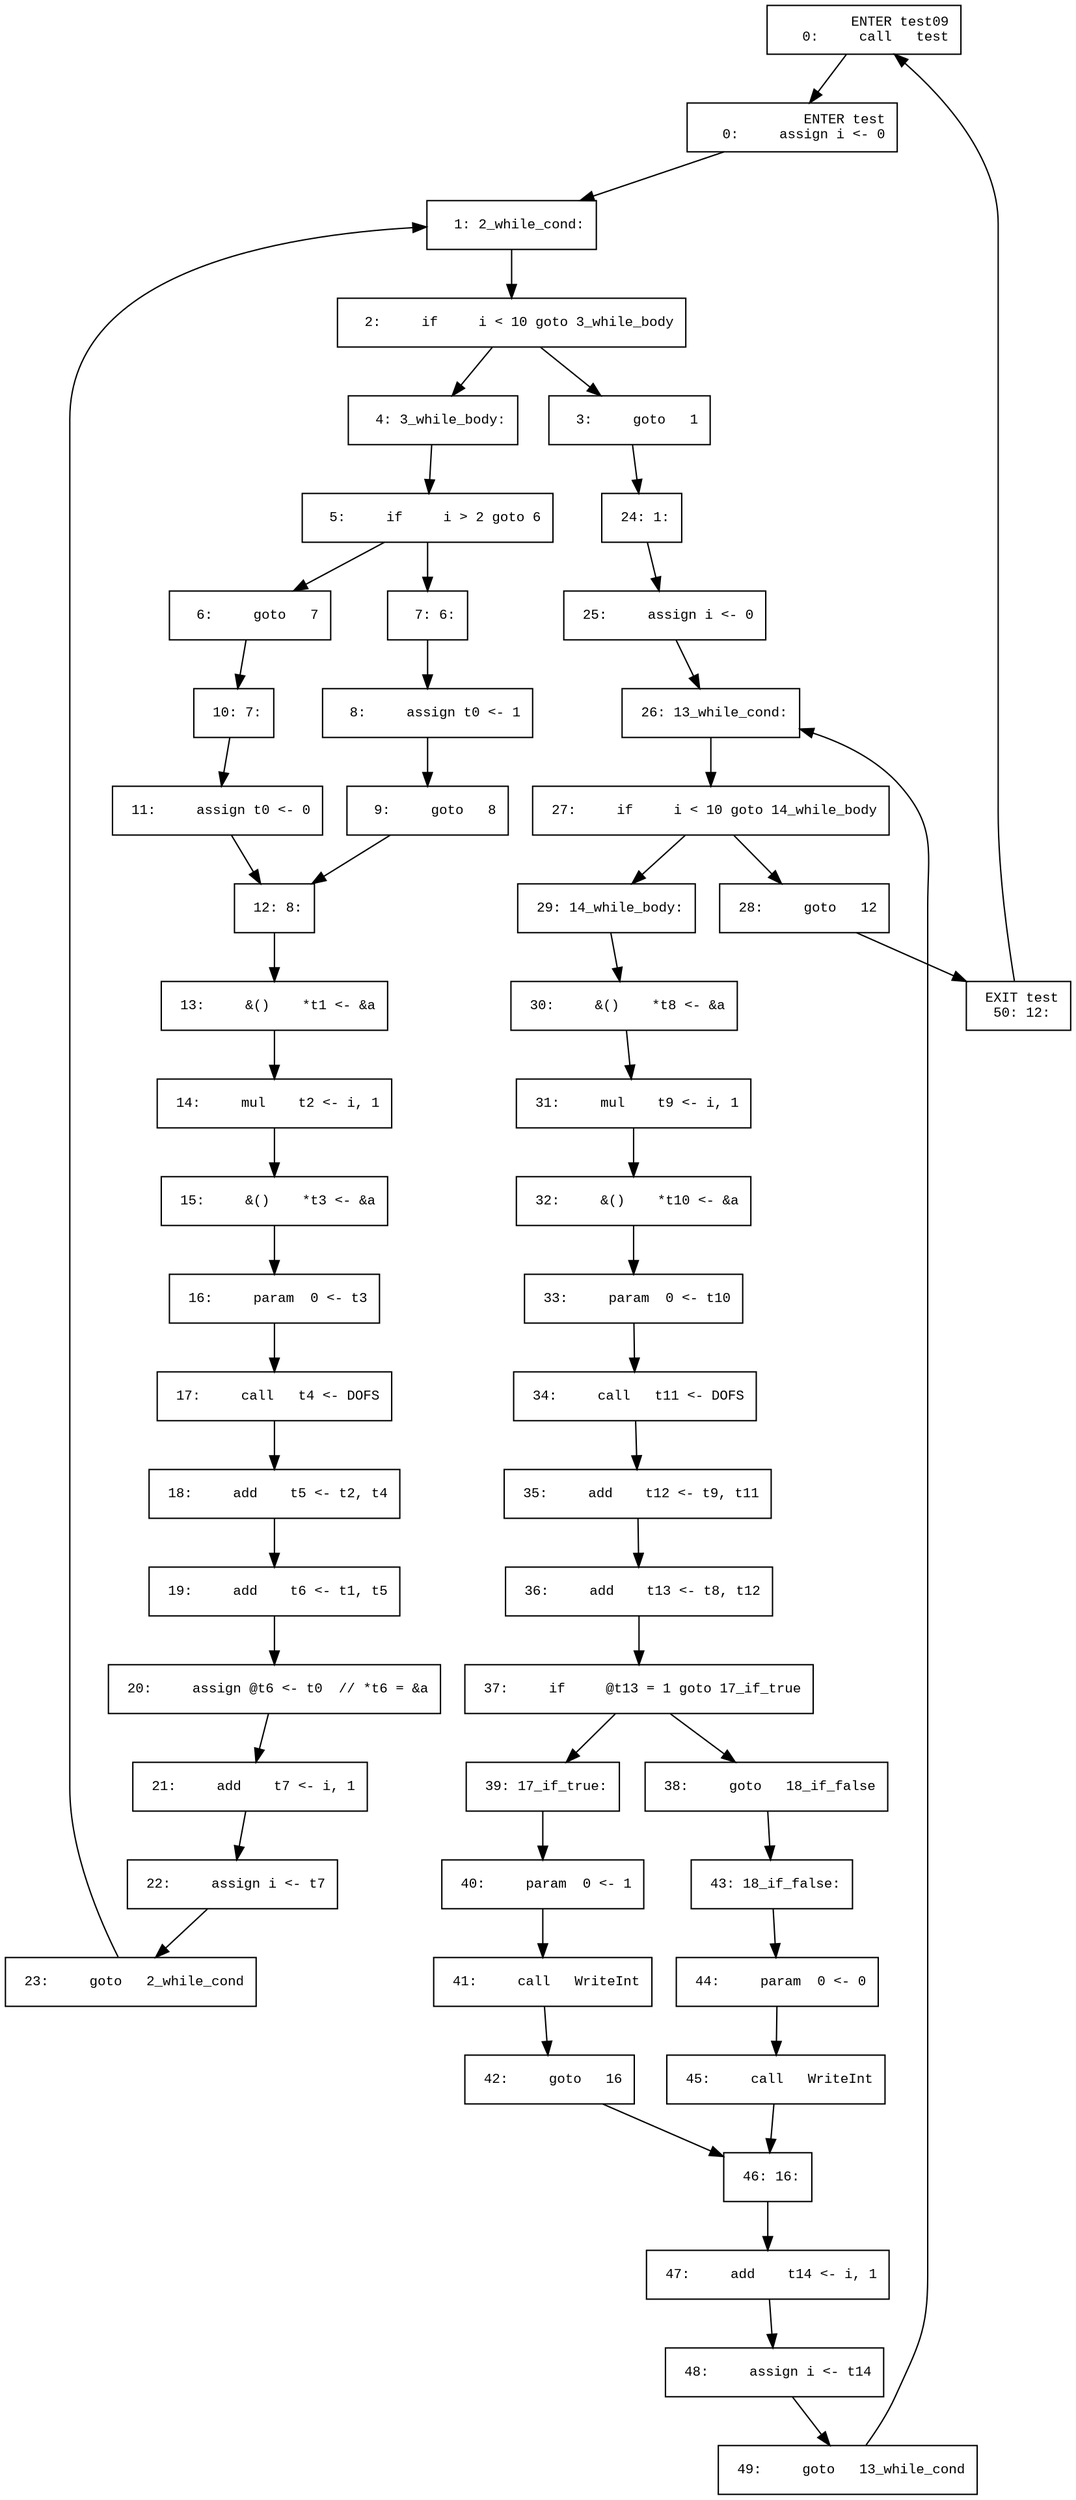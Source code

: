 digraph CfgInterProc {
  graph [fontname="Times New Roman",fontsize=10];
  node  [fontname="Courier New",fontsize=10];
  edge  [fontname="Times New Roman",fontsize=10];
// scope 'test09'
node0 [label=" ENTER test09\r   0:     call   test\l",shape=box];
node0 -> node1;
// scope 'test'
node1 [label=" ENTER test\r   0:     assign i <- 0\l",shape=box];
node1 -> node2;
node2 [label="  1: 2_while_cond:\l",shape=box];
node2 -> node3;
node3 [label="  2:     if     i < 10 goto 3_while_body\l",shape=box];
node3 -> node5;
node3 -> node4;
node4 [label="  3:     goto   1\l",shape=box];
node4 -> node25;
node5 [label="  4: 3_while_body:\l",shape=box];
node5 -> node6;
node6 [label="  5:     if     i > 2 goto 6\l",shape=box];
node6 -> node8;
node6 -> node7;
node7 [label="  6:     goto   7\l",shape=box];
node7 -> node11;
node8 [label="  7: 6:\l",shape=box];
node8 -> node9;
node9 [label="  8:     assign t0 <- 1\l",shape=box];
node9 -> node10;
node10 [label="  9:     goto   8\l",shape=box];
node10 -> node13;
node11 [label=" 10: 7:\l",shape=box];
node11 -> node12;
node12 [label=" 11:     assign t0 <- 0\l",shape=box];
node12 -> node13;
node13 [label=" 12: 8:\l",shape=box];
node13 -> node14;
node14 [label=" 13:     &()    *t1 <- &a\l",shape=box];
node14 -> node15;
node15 [label=" 14:     mul    t2 <- i, 1\l",shape=box];
node15 -> node16;
node16 [label=" 15:     &()    *t3 <- &a\l",shape=box];
node16 -> node17;
node17 [label=" 16:     param  0 <- t3\l",shape=box];
node17 -> node18;
node18 [label=" 17:     call   t4 <- DOFS\l",shape=box];
node18 -> node19;
node19 [label=" 18:     add    t5 <- t2, t4\l",shape=box];
node19 -> node20;
node20 [label=" 19:     add    t6 <- t1, t5\l",shape=box];
node20 -> node21;
node21 [label=" 20:     assign @t6 <- t0  // *t6 = &a\l",shape=box];
node21 -> node22;
node22 [label=" 21:     add    t7 <- i, 1\l",shape=box];
node22 -> node23;
node23 [label=" 22:     assign i <- t7\l",shape=box];
node23 -> node24;
node24 [label=" 23:     goto   2_while_cond\l",shape=box];
node24 -> node2;
node25 [label=" 24: 1:\l",shape=box];
node25 -> node26;
node26 [label=" 25:     assign i <- 0\l",shape=box];
node26 -> node27;
node27 [label=" 26: 13_while_cond:\l",shape=box];
node27 -> node28;
node28 [label=" 27:     if     i < 10 goto 14_while_body\l",shape=box];
node28 -> node30;
node28 -> node29;
node29 [label=" 28:     goto   12\l",shape=box];
node29 -> node51;
node30 [label=" 29: 14_while_body:\l",shape=box];
node30 -> node31;
node31 [label=" 30:     &()    *t8 <- &a\l",shape=box];
node31 -> node32;
node32 [label=" 31:     mul    t9 <- i, 1\l",shape=box];
node32 -> node33;
node33 [label=" 32:     &()    *t10 <- &a\l",shape=box];
node33 -> node34;
node34 [label=" 33:     param  0 <- t10\l",shape=box];
node34 -> node35;
node35 [label=" 34:     call   t11 <- DOFS\l",shape=box];
node35 -> node36;
node36 [label=" 35:     add    t12 <- t9, t11\l",shape=box];
node36 -> node37;
node37 [label=" 36:     add    t13 <- t8, t12\l",shape=box];
node37 -> node38;
node38 [label=" 37:     if     @t13 = 1 goto 17_if_true\l",shape=box];
node38 -> node40;
node38 -> node39;
node39 [label=" 38:     goto   18_if_false\l",shape=box];
node39 -> node44;
node40 [label=" 39: 17_if_true:\l",shape=box];
node40 -> node41;
node41 [label=" 40:     param  0 <- 1\l",shape=box];
node41 -> node42;
node42 [label=" 41:     call   WriteInt\l",shape=box];
node42 -> node43;
node43 [label=" 42:     goto   16\l",shape=box];
node43 -> node47;
node44 [label=" 43: 18_if_false:\l",shape=box];
node44 -> node45;
node45 [label=" 44:     param  0 <- 0\l",shape=box];
node45 -> node46;
node46 [label=" 45:     call   WriteInt\l",shape=box];
node46 -> node47;
node47 [label=" 46: 16:\l",shape=box];
node47 -> node48;
node48 [label=" 47:     add    t14 <- i, 1\l",shape=box];
node48 -> node49;
node49 [label=" 48:     assign i <- t14\l",shape=box];
node49 -> node50;
node50 [label=" 49:     goto   13_while_cond\l",shape=box];
node50 -> node27;
node51 [label=" EXIT test\r  50: 12:\l",shape=box];
node51 -> node0;
}

